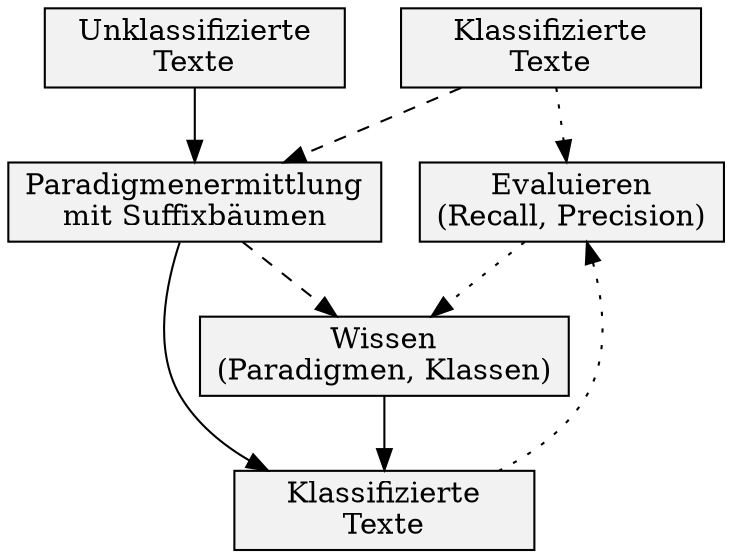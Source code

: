 digraph tagger {	node[shape=box width=2 style=filled fillcolor=gray95]	rankdir="TD"		tagged1[label="Klassifizierte\nTexte"]	untagged[label="Unklassifizierte\nTexte"]	constituents[label="Paradigmenermittlung\nmit Suffixbäumen"]	knowledge[label="Wissen\n(Paradigmen, Klassen)"]	tagged2[label="Klassifizierte\nTexte"]	eval[label="Evaluieren\n(Recall, Precision)"]	/*lernen*/	tagged1->constituents[style=dashed]	constituents->knowledge[style=dashed]		/*anwenden*/	untagged->constituents	constituents->tagged2	knowledge->tagged2		/*evaluieren*/	tagged1->eval[style=dotted]	eval->tagged2[dir=back, style=dotted]	eval->knowledge[style=dotted]	}